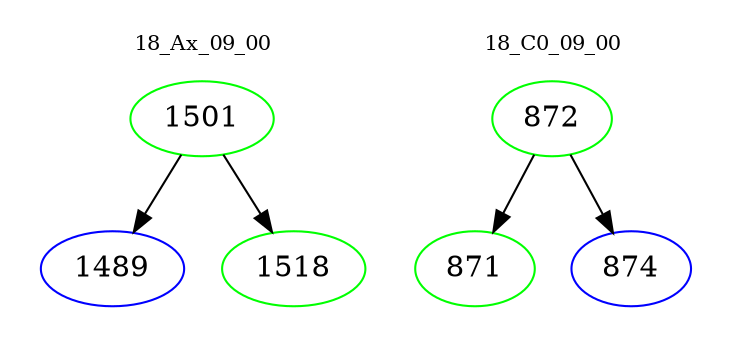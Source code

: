 digraph{
subgraph cluster_0 {
color = white
label = "18_Ax_09_00";
fontsize=10;
T0_1501 [label="1501", color="green"]
T0_1501 -> T0_1489 [color="black"]
T0_1489 [label="1489", color="blue"]
T0_1501 -> T0_1518 [color="black"]
T0_1518 [label="1518", color="green"]
}
subgraph cluster_1 {
color = white
label = "18_C0_09_00";
fontsize=10;
T1_872 [label="872", color="green"]
T1_872 -> T1_871 [color="black"]
T1_871 [label="871", color="green"]
T1_872 -> T1_874 [color="black"]
T1_874 [label="874", color="blue"]
}
}
